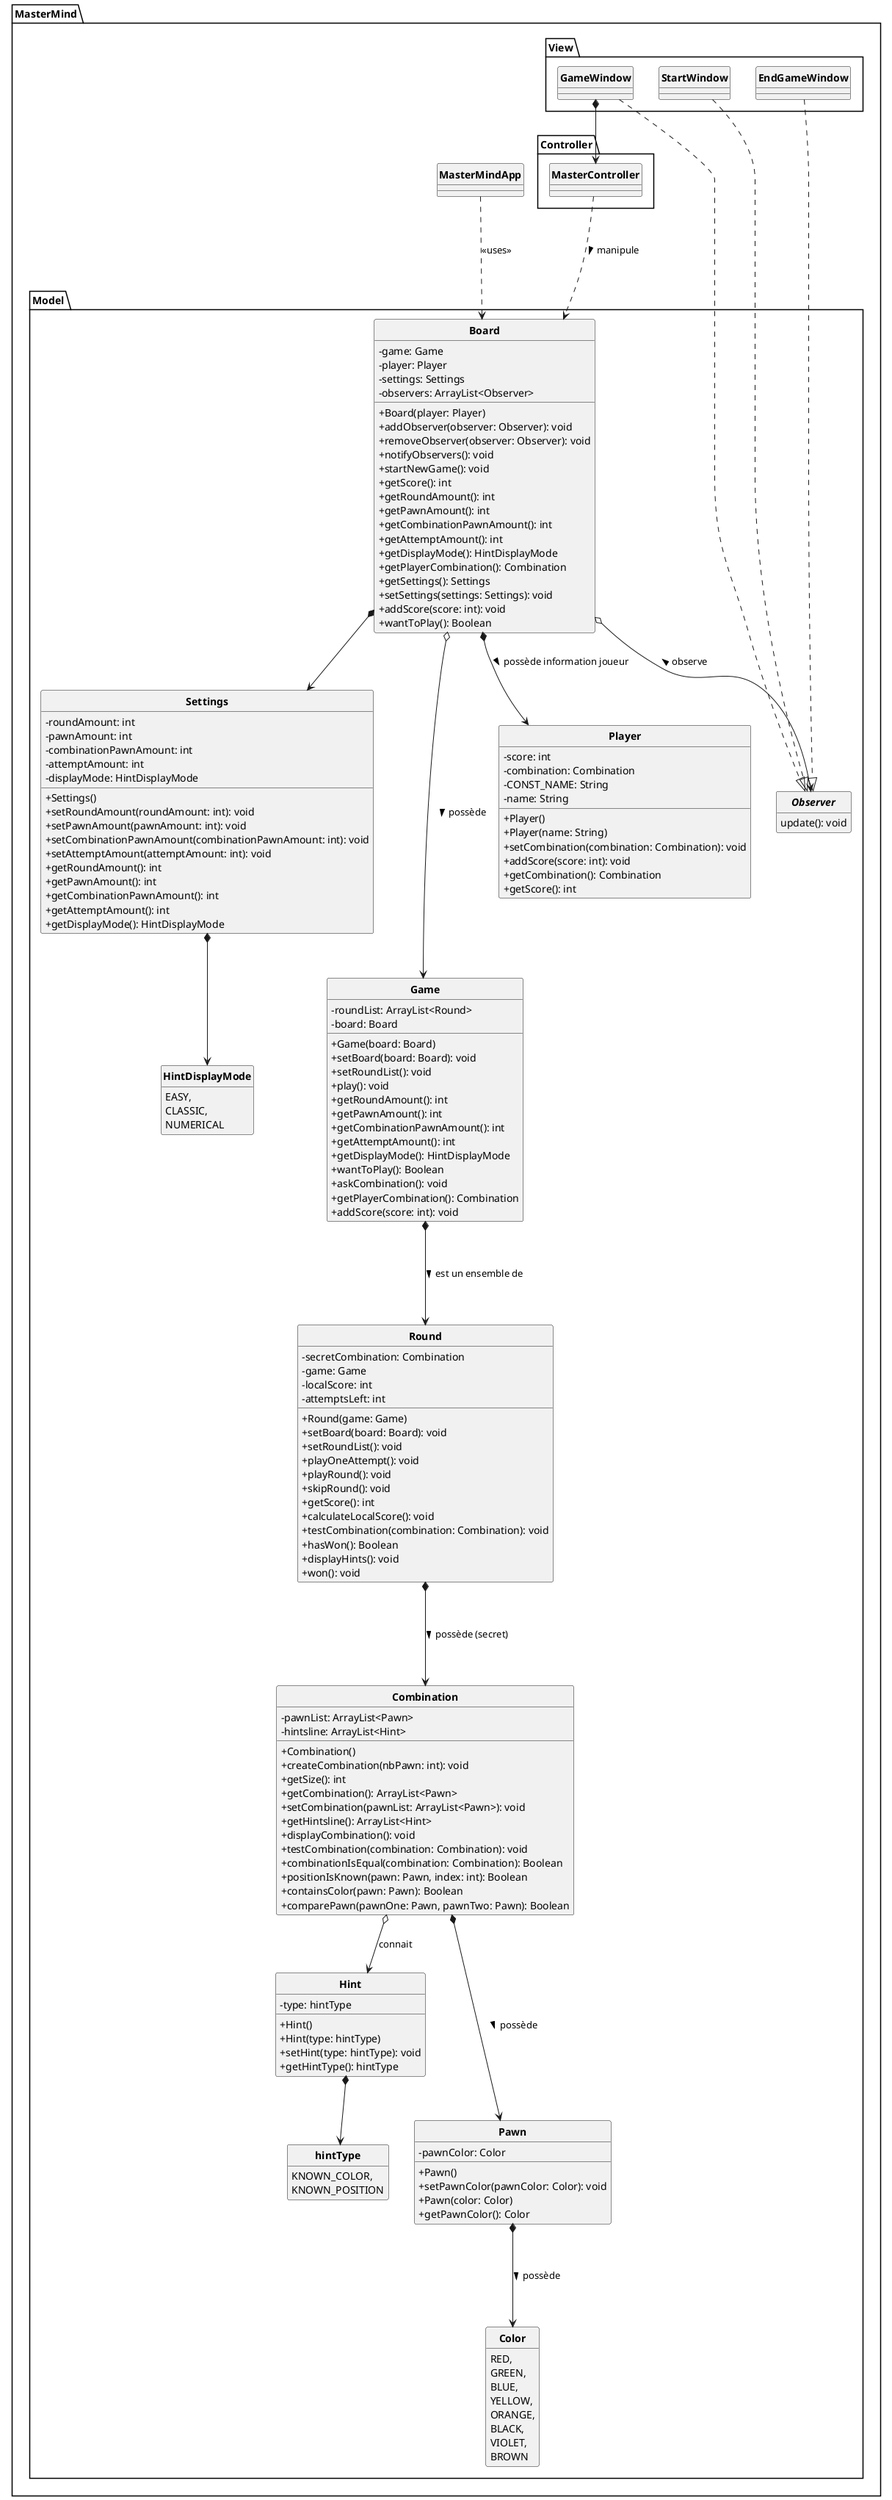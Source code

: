@startuml
'https://plantuml.com/class-diagram
skinparam style strictuml
skinparam classAttributeIconSize 0
skinparam classFontStyle Bold
hide enum methods
hide interface attributes

package MasterMind{
    class MasterMindApp{
    }
        package Controller{
            class MasterController{
            }
        }
        package Model {
class Board {
    - game: Game
    - player: Player
    - settings: Settings
    - observers: ArrayList<Observer>

    + Board(player: Player)
    + addObserver(observer: Observer): void
    + removeObserver(observer: Observer): void
    + notifyObservers(): void
    + startNewGame(): void
    + getScore(): int
    + getRoundAmount(): int
    + getPawnAmount(): int
    + getCombinationPawnAmount(): int
    + getAttemptAmount(): int
    + getDisplayMode(): HintDisplayMode
    + getPlayerCombination(): Combination
    + getSettings(): Settings
    + setSettings(settings: Settings): void
    + addScore(score: int): void
    + wantToPlay(): Boolean
}

class Settings {
    - roundAmount: int
    - pawnAmount: int
    - combinationPawnAmount: int
    - attemptAmount: int
    - displayMode: HintDisplayMode

    + Settings()
    + setRoundAmount(roundAmount: int): void
    + setPawnAmount(pawnAmount: int): void
    + setCombinationPawnAmount(combinationPawnAmount: int): void
    + setAttemptAmount(attemptAmount: int): void
    + getRoundAmount(): int
    + getPawnAmount(): int
    + getCombinationPawnAmount(): int
    + getAttemptAmount(): int
    + getDisplayMode(): HintDisplayMode
}

class Game {
    - roundList: ArrayList<Round>
    - board: Board

    + Game(board: Board)
    + setBoard(board: Board): void
    + setRoundList(): void
    + play(): void
    + getRoundAmount(): int
    + getPawnAmount(): int
    + getCombinationPawnAmount(): int
    + getAttemptAmount(): int
    + getDisplayMode(): HintDisplayMode
    + wantToPlay(): Boolean
    + askCombination(): void
    + getPlayerCombination(): Combination
    + addScore(score: int): void
}

class Round {
    - secretCombination: Combination
    - game: Game
    - localScore: int
    - attemptsLeft: int

    + Round(game: Game)
    + setBoard(board: Board): void
    + setRoundList(): void
    + playOneAttempt(): void
    + playRound(): void
    + skipRound(): void
    + getScore(): int
    + calculateLocalScore(): void
    + testCombination(combination: Combination): void
    + hasWon(): Boolean
    + displayHints(): void
    + won(): void
}

class Player {
    - score: int
    - combination: Combination
    - CONST_NAME: String
    - name: String

    + Player()
    + Player(name: String)
    + setCombination(combination: Combination): void
    + addScore(score: int): void
    + getCombination(): Combination
    + getScore(): int
}

class Combination {
    - pawnList: ArrayList<Pawn>
    - hintsline: ArrayList<Hint>

    + Combination()
    + createCombination(nbPawn: int): void
    + getSize(): int
    + getCombination(): ArrayList<Pawn>
    + setCombination(pawnList: ArrayList<Pawn>): void
    + getHintsline(): ArrayList<Hint>
    + displayCombination(): void
    + testCombination(combination: Combination): void
    + combinationIsEqual(combination: Combination): Boolean
    + positionIsKnown(pawn: Pawn, index: int): Boolean
    + containsColor(pawn: Pawn): Boolean
    + comparePawn(pawnOne: Pawn, pawnTwo: Pawn): Boolean
}

class Hint {
    - type: hintType

    + Hint()
    + Hint(type: hintType)
    + setHint(type: hintType): void
    + getHintType(): hintType
}
enum hintType {
    KNOWN_COLOR,
    KNOWN_POSITION
}
class Pawn {
    - pawnColor: Color
    + Pawn()
    + setPawnColor(pawnColor: Color): void
    + Pawn(color: Color)
    + getPawnColor(): Color
}

enum Color {
    RED,
    GREEN,
    BLUE,
    YELLOW,
    ORANGE,
    BLACK,
    VIOLET,
    BROWN
}

enum HintDisplayMode {
    EASY,
    CLASSIC,
    NUMERICAL
}

interface Observer {
    update(): void
}
        }
        package View {
            class GameWindow {
            }
            class StartWindow{
            }
            class EndGameWindow{
            }
        }
}

'Base pas ouf mais c'est un début'
'####VUES####'
GameWindow *--> MasterController
GameWindow ...|> Observer
StartWindow ...|> Observer
EndGameWindow ...|> Observer
'####MODEL####'
Combination *---> Pawn : > possède
Pawn *---> Color : > possède
Game *---> Round : > est un ensemble de
Board o--> Observer : < observe
Round *---> Combination : > possède (secret)
Board o---> Game : > possède
Board *--> Settings
Settings *--> HintDisplayMode
Board *--> Player : > possède information joueur
Combination o--> Hint : connait
Hint *--> hintType
'a revoir'

'####CONTROLLER####'
MasterController ...> Board : > manipule
'####MAIN####'
MasterMindApp ...> Board : <<uses>>
@enduml